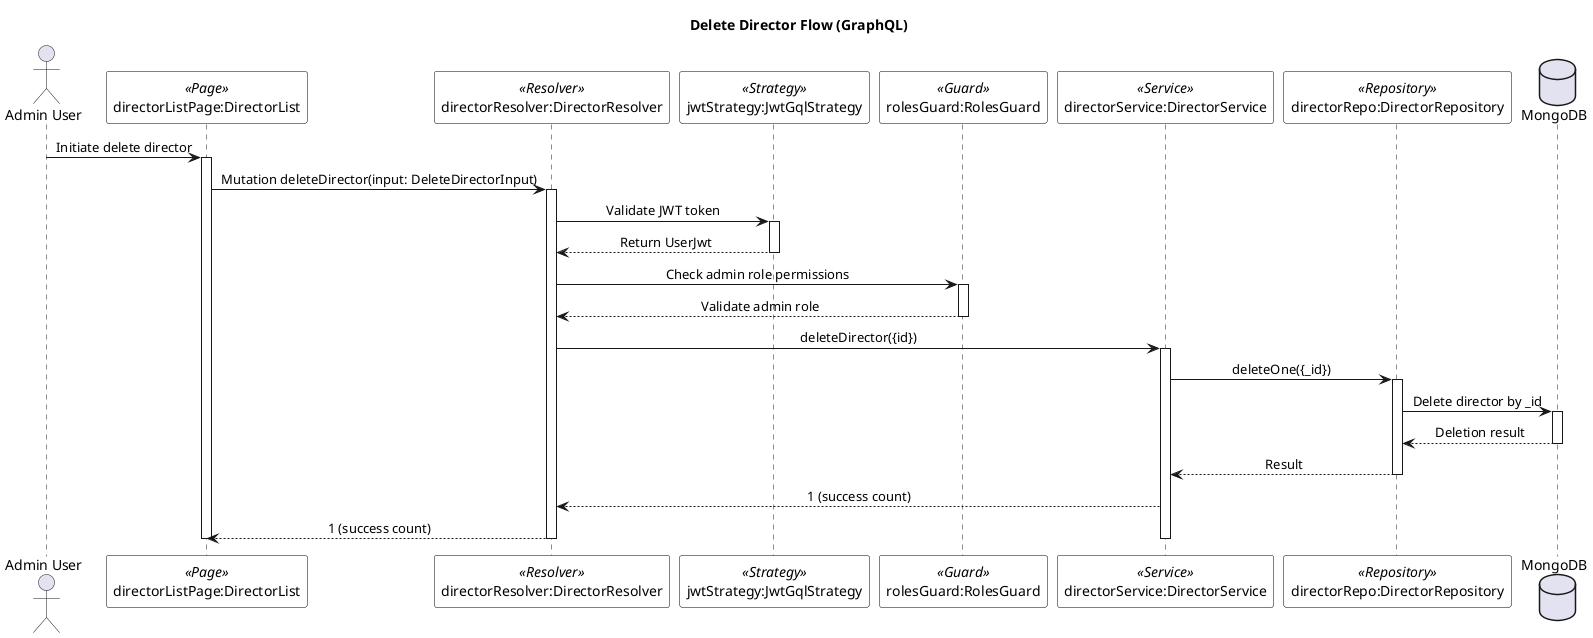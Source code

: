 @startuml Delete Director Flow

skinparam SequenceMessageAlignment center
skinparam SequenceBoxBackgroundColor white
skinparam SequenceBoxBorderColor black
skinparam NoteBackgroundColor lightyellow
skinparam NoteBorderColor black
skinparam ParticipantBackgroundColor white
skinparam ParticipantBorderColor black

title Delete Director Flow (GraphQL)

actor "Admin User" as adminUser
participant "directorListPage:DirectorList" as directorListPage <<Page>>
participant "directorResolver:DirectorResolver" as directorResolver <<Resolver>>
participant "jwtStrategy:JwtGqlStrategy" as jwtStrategy <<Strategy>>
participant "rolesGuard:RolesGuard" as rolesGuard <<Guard>>
participant "directorService:DirectorService" as directorService <<Service>>
participant "directorRepo:DirectorRepository" as directorRepo <<Repository>>
database "MongoDB" as mongoDB

adminUser -> directorListPage : Initiate delete director
activate directorListPage

directorListPage -> directorResolver : Mutation deleteDirector(input: DeleteDirectorInput)
activate directorResolver

directorResolver -> jwtStrategy : Validate JWT token
activate jwtStrategy
jwtStrategy --> directorResolver : Return UserJwt
deactivate jwtStrategy

directorResolver -> rolesGuard : Check admin role permissions
activate rolesGuard
rolesGuard --> directorResolver : Validate admin role
deactivate rolesGuard

directorResolver -> directorService : deleteDirector({id})
activate directorService

directorService -> directorRepo : deleteOne({_id})
activate directorRepo
directorRepo -> mongoDB : Delete director by _id
activate mongoDB
mongoDB --> directorRepo : Deletion result
deactivate mongoDB
directorRepo --> directorService : Result
deactivate directorRepo

directorService --> directorResolver : 1 (success count)
directorResolver --> directorListPage : 1 (success count)
deactivate directorService
deactivate directorResolver
deactivate directorListPage

@enduml
